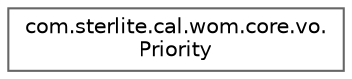 digraph "Graphical Class Hierarchy"
{
 // LATEX_PDF_SIZE
  bgcolor="transparent";
  edge [fontname=Helvetica,fontsize=10,labelfontname=Helvetica,labelfontsize=10];
  node [fontname=Helvetica,fontsize=10,shape=box,height=0.2,width=0.4];
  rankdir="LR";
  Node0 [id="Node000000",label="com.sterlite.cal.wom.core.vo.\lPriority",height=0.2,width=0.4,color="grey40", fillcolor="white", style="filled",URL="$enumcom_1_1sterlite_1_1cal_1_1wom_1_1core_1_1vo_1_1_priority.html",tooltip=" "];
}
